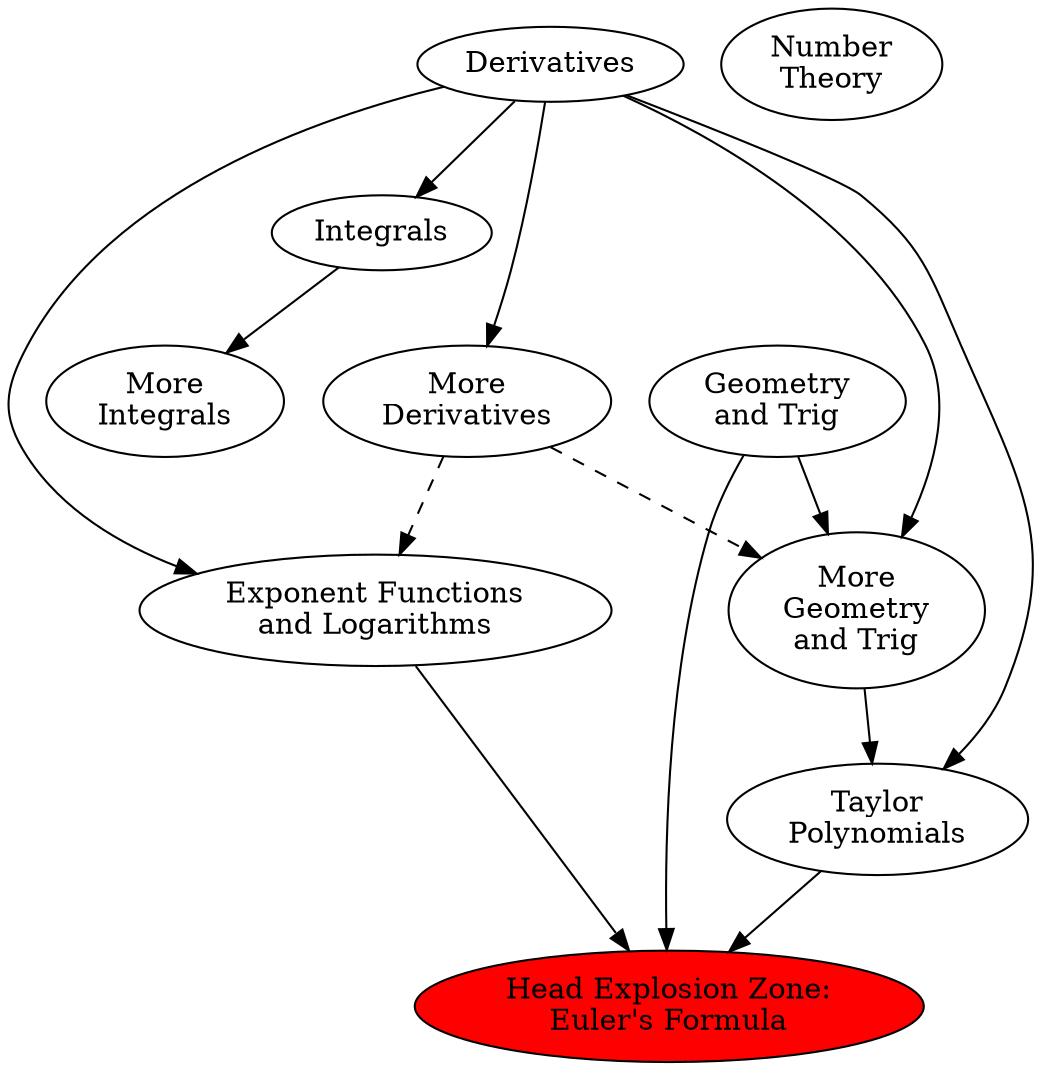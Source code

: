digraph chapters {
    derivatives [label="Derivatives"];
    geometry_and_trig [label="Geometry\nand Trig"];
    numbertheory [label="Number\nTheory"];
    integrals [label="Integrals"];
    more_integrals [label="More\nIntegrals"];
    more_derivatives [label="More\nDerivatives"];
    more_geometry_and_trig [label="More\nGeometry\nand Trig"];
    explog [label="Exponent Functions\nand Logarithms"];
    taylor [label="Taylor\nPolynomials"];
    eulerformula [label="Head Explosion Zone:\nEuler's Formula" style=filled fillcolor=red];

    geometry_and_trig -> more_geometry_and_trig;
    derivatives -> more_geometry_and_trig;
    more_geometry_and_trig -> taylor;
    derivatives -> taylor -> eulerformula;
    derivatives -> more_derivatives;
    derivatives -> explog;
    derivatives -> integrals -> more_integrals;
    geometry_and_trig -> eulerformula;
    explog -> eulerformula;
    more_derivatives -> explog [style=dashed];
    more_derivatives -> more_geometry_and_trig [style=dashed];
    integrals -> more_derivatives [color=transparent];    // alignment hack
}
